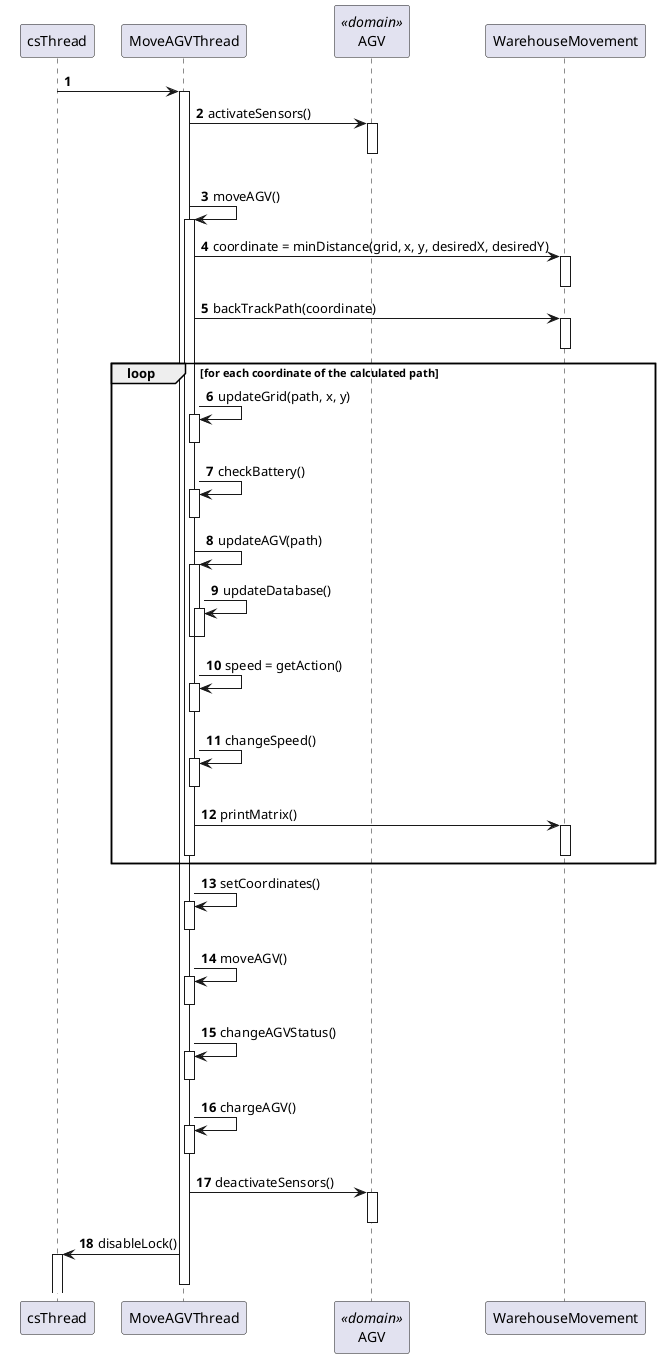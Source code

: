 @startuml

autonumber

participant csThread as cs
participant MoveAGVThread as moveThread
participant AGV as agv <<domain>>
participant WarehouseMovement as whMovement

cs-> moveThread
activate moveThread

moveThread -> agv : activateSensors()
activate agv
deactivate agv

loop while the path needs to be recalculated
moveThread -> moveThread ++: moveAGV()


moveThread -> whMovement ++: coordinate = minDistance(grid, x, y, desiredX, desiredY)
deactivate whMovement

moveThread -> whMovement ++: backTrackPath(coordinate)
deactivate whMovement

loop for each coordinate of the calculated path

moveThread -> moveThread ++: updateGrid(path, x, y)
deactivate moveThread

moveThread -> moveThread ++: checkBattery()
deactivate moveThread

moveThread -> moveThread ++: updateAGV(path)
moveThread -> moveThread ++: updateDatabase()
deactivate moveThread
deactivate moveThread

moveThread -> moveThread ++: speed = getAction()
deactivate moveThread

moveThread -> moveThread ++: changeSpeed()
deactivate moveThread

moveThread -> whMovement ++: printMatrix()
deactivate whMovement
deactivate moveThread

end

moveThread -> moveThread ++: setCoordinates()
deactivate moveThread

moveThread -> moveThread ++: moveAGV()
deactivate moveThread

moveThread -> moveThread ++: changeAGVStatus()
deactivate moveThread

moveThread -> moveThread ++: chargeAGV()
deactivate moveThread

moveThread -> agv ++: deactivateSensors()
deactivate agv


moveThread -> cs ++: disableLock()
deactivate moveThread

@enduml